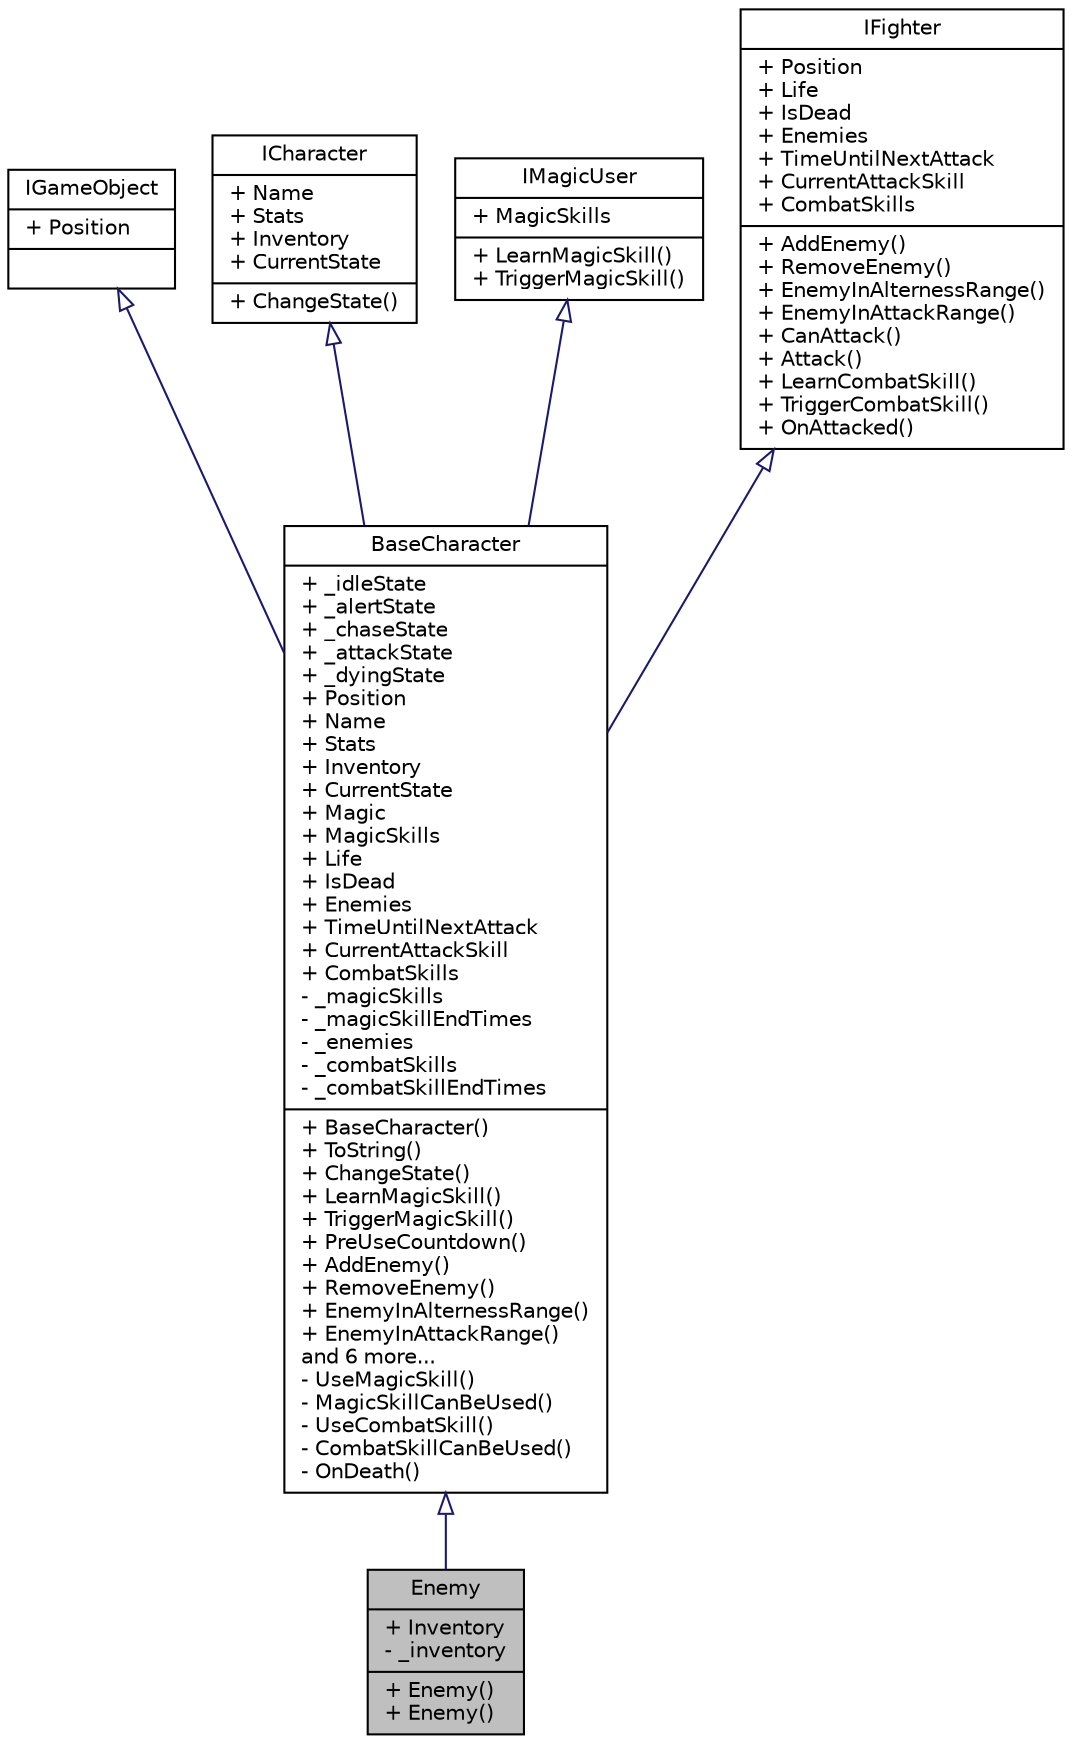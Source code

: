 digraph "Enemy"
{
 // INTERACTIVE_SVG=YES
  edge [fontname="Helvetica",fontsize="10",labelfontname="Helvetica",labelfontsize="10"];
  node [fontname="Helvetica",fontsize="10",shape=record];
  Node1 [label="{Enemy\n|+ Inventory\l- _inventory\l|+ Enemy()\l+ Enemy()\l}",height=0.2,width=0.4,color="black", fillcolor="grey75", style="filled", fontcolor="black"];
  Node2 -> Node1 [dir="back",color="midnightblue",fontsize="10",style="solid",arrowtail="onormal",fontname="Helvetica"];
  Node2 [label="{BaseCharacter\n|+ _idleState\l+ _alertState\l+ _chaseState\l+ _attackState\l+ _dyingState\l+ Position\l+ Name\l+ Stats\l+ Inventory\l+ CurrentState\l+ Magic\l+ MagicSkills\l+ Life\l+ IsDead\l+ Enemies\l+ TimeUntilNextAttack\l+ CurrentAttackSkill\l+ CombatSkills\l- _magicSkills\l- _magicSkillEndTimes\l- _enemies\l- _combatSkills\l- _combatSkillEndTimes\l|+ BaseCharacter()\l+ ToString()\l+ ChangeState()\l+ LearnMagicSkill()\l+ TriggerMagicSkill()\l+ PreUseCountdown()\l+ AddEnemy()\l+ RemoveEnemy()\l+ EnemyInAlternessRange()\l+ EnemyInAttackRange()\land 6 more...\l- UseMagicSkill()\l- MagicSkillCanBeUsed()\l- UseCombatSkill()\l- CombatSkillCanBeUsed()\l- OnDeath()\l}",height=0.2,width=0.4,color="black", fillcolor="white", style="filled",URL="$d9/d5c/class_action_rpg_kit_1_1_character_1_1_base_character.xhtml",tooltip="Base implementation of a Character."];
  Node3 -> Node2 [dir="back",color="midnightblue",fontsize="10",style="solid",arrowtail="onormal",fontname="Helvetica"];
  Node3 [label="{IGameObject\n|+ Position\l|}",height=0.2,width=0.4,color="black", fillcolor="white", style="filled",URL="$de/d0d/interface_action_rpg_kit_1_1_core_1_1_i_game_object.xhtml"];
  Node4 -> Node2 [dir="back",color="midnightblue",fontsize="10",style="solid",arrowtail="onormal",fontname="Helvetica"];
  Node4 [label="{ICharacter\n|+ Name\l+ Stats\l+ Inventory\l+ CurrentState\l|+ ChangeState()\l}",height=0.2,width=0.4,color="black", fillcolor="white", style="filled",URL="$d2/df8/interface_action_rpg_kit_1_1_character_1_1_i_character.xhtml",tooltip="Characters populate the game world. They are defined by Stats."];
  Node5 -> Node2 [dir="back",color="midnightblue",fontsize="10",style="solid",arrowtail="onormal",fontname="Helvetica"];
  Node5 [label="{IMagicUser\n|+ MagicSkills\l|+ LearnMagicSkill()\l+ TriggerMagicSkill()\l}",height=0.2,width=0.4,color="black", fillcolor="white", style="filled",URL="$dd/db0/interface_action_rpg_kit_1_1_character_1_1_i_magic_user.xhtml",tooltip="Character can use Magic."];
  Node6 -> Node2 [dir="back",color="midnightblue",fontsize="10",style="solid",arrowtail="onormal",fontname="Helvetica"];
  Node6 [label="{IFighter\n|+ Position\l+ Life\l+ IsDead\l+ Enemies\l+ TimeUntilNextAttack\l+ CurrentAttackSkill\l+ CombatSkills\l|+ AddEnemy()\l+ RemoveEnemy()\l+ EnemyInAlternessRange()\l+ EnemyInAttackRange()\l+ CanAttack()\l+ Attack()\l+ LearnCombatSkill()\l+ TriggerCombatSkill()\l+ OnAttacked()\l}",height=0.2,width=0.4,color="black", fillcolor="white", style="filled",URL="$df/d5e/interface_action_rpg_kit_1_1_character_1_1_i_fighter.xhtml",tooltip="Character can fight."];
}
